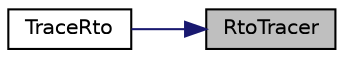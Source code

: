 digraph "RtoTracer"
{
 // LATEX_PDF_SIZE
  edge [fontname="Helvetica",fontsize="10",labelfontname="Helvetica",labelfontsize="10"];
  node [fontname="Helvetica",fontsize="10",shape=record];
  rankdir="RL";
  Node1 [label="RtoTracer",height=0.2,width=0.4,color="black", fillcolor="grey75", style="filled", fontcolor="black",tooltip=" "];
  Node1 -> Node2 [dir="back",color="midnightblue",fontsize="10",style="solid",fontname="Helvetica"];
  Node2 [label="TraceRto",height=0.2,width=0.4,color="black", fillcolor="white", style="filled",URL="$tcp-variants-comparison_8cc.html#aeb95d3354d72ed29c4983cf30f9375e5",tooltip=" "];
}
